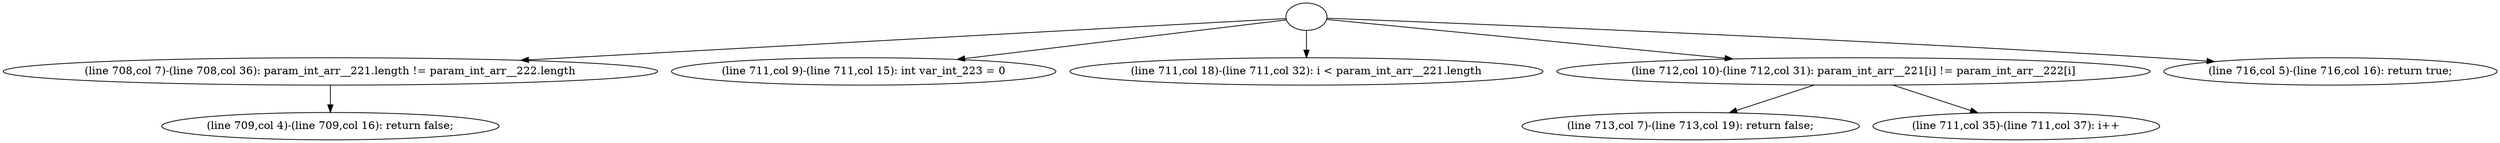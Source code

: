 strict digraph G {
  1 [ label="" ];
  2 [ label="(line 708,col 7)-(line 708,col 36): param_int_arr__221.length != param_int_arr__222.length" ];
  3 [ label="(line 709,col 4)-(line 709,col 16): return false;" ];
  4 [ label="(line 711,col 9)-(line 711,col 15): int var_int_223 = 0" ];
  5 [ label="(line 711,col 18)-(line 711,col 32): i < param_int_arr__221.length" ];
  6 [ label="(line 712,col 10)-(line 712,col 31): param_int_arr__221[i] != param_int_arr__222[i]" ];
  7 [ label="(line 713,col 7)-(line 713,col 19): return false;" ];
  8 [ label="(line 711,col 35)-(line 711,col 37): i++" ];
  9 [ label="(line 716,col 5)-(line 716,col 16): return true;" ];
  1 -> 2;
  2 -> 3;
  1 -> 4;
  1 -> 5;
  1 -> 6;
  6 -> 7;
  6 -> 8;
  1 -> 9;
}
